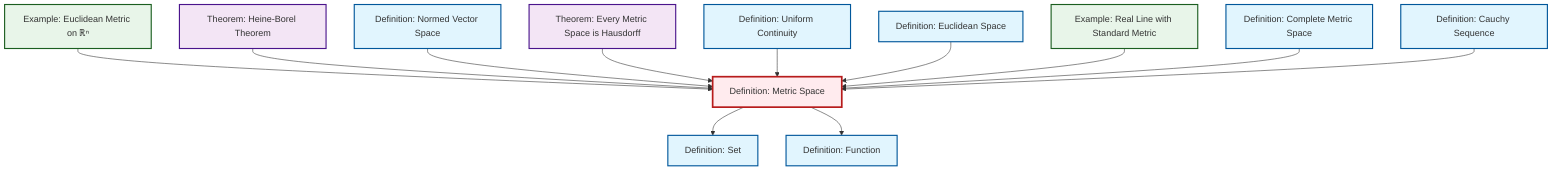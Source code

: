 graph TD
    classDef definition fill:#e1f5fe,stroke:#01579b,stroke-width:2px
    classDef theorem fill:#f3e5f5,stroke:#4a148c,stroke-width:2px
    classDef axiom fill:#fff3e0,stroke:#e65100,stroke-width:2px
    classDef example fill:#e8f5e9,stroke:#1b5e20,stroke-width:2px
    classDef current fill:#ffebee,stroke:#b71c1c,stroke-width:3px
    def-metric-space["Definition: Metric Space"]:::definition
    def-complete-metric-space["Definition: Complete Metric Space"]:::definition
    def-set["Definition: Set"]:::definition
    thm-metric-hausdorff["Theorem: Every Metric Space is Hausdorff"]:::theorem
    ex-real-line-metric["Example: Real Line with Standard Metric"]:::example
    def-cauchy-sequence["Definition: Cauchy Sequence"]:::definition
    def-uniform-continuity["Definition: Uniform Continuity"]:::definition
    ex-euclidean-metric["Example: Euclidean Metric on ℝⁿ"]:::example
    def-euclidean-space["Definition: Euclidean Space"]:::definition
    def-normed-vector-space["Definition: Normed Vector Space"]:::definition
    thm-heine-borel["Theorem: Heine-Borel Theorem"]:::theorem
    def-function["Definition: Function"]:::definition
    def-metric-space --> def-set
    ex-euclidean-metric --> def-metric-space
    def-metric-space --> def-function
    thm-heine-borel --> def-metric-space
    def-normed-vector-space --> def-metric-space
    thm-metric-hausdorff --> def-metric-space
    def-uniform-continuity --> def-metric-space
    def-euclidean-space --> def-metric-space
    ex-real-line-metric --> def-metric-space
    def-complete-metric-space --> def-metric-space
    def-cauchy-sequence --> def-metric-space
    class def-metric-space current